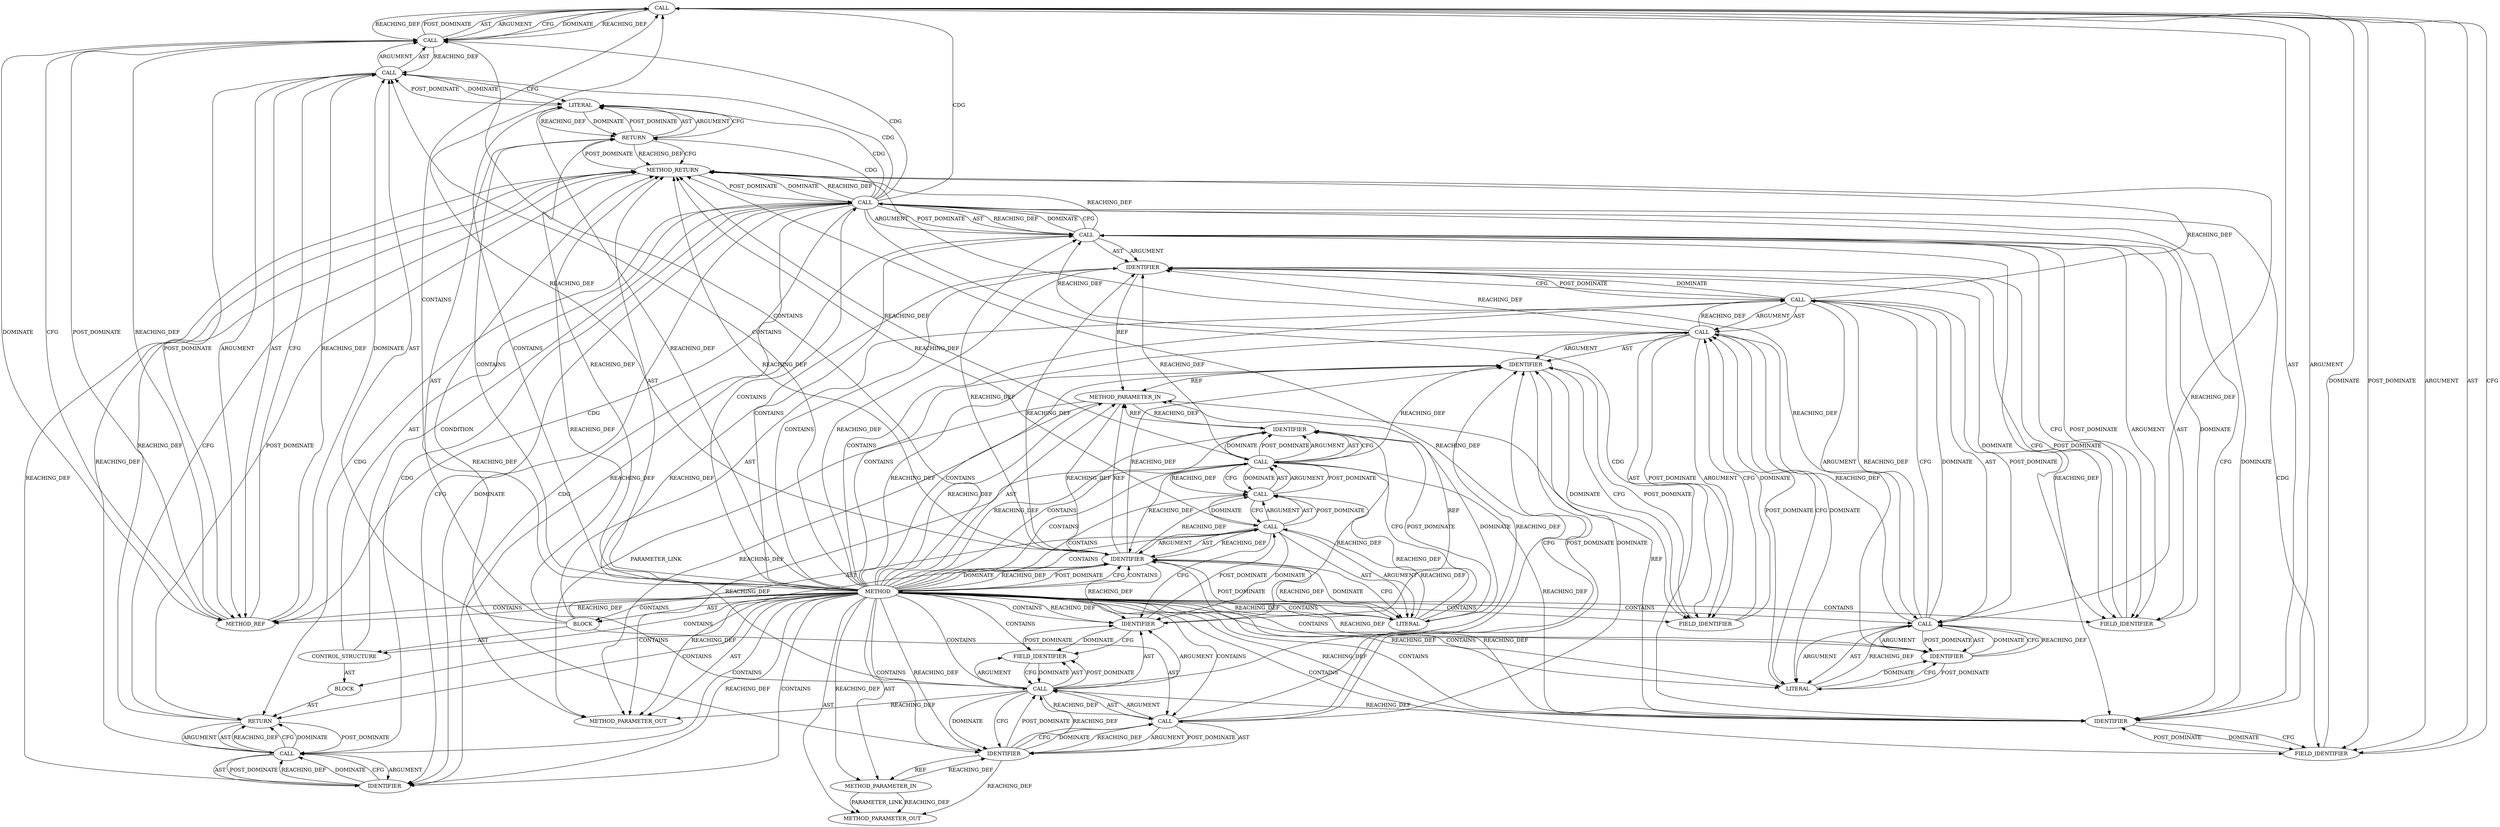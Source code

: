 digraph {
  10066 [label=CALL ORDER=1 ARGUMENT_INDEX=1 CODE="strp->work" COLUMN_NUMBER=13 METHOD_FULL_NAME="<operator>.indirectFieldAccess" LINE_NUMBER=604 TYPE_FULL_NAME="<empty>" DISPATCH_TYPE="STATIC_DISPATCH" SIGNATURE="" NAME="<operator>.indirectFieldAccess"]
  10058 [label=IDENTIFIER ORDER=1 ARGUMENT_INDEX=1 CODE="strp" COLUMN_NUMBER=7 LINE_NUMBER=601 TYPE_FULL_NAME="tls_strparser*" NAME="strp"]
  10072 [label=METHOD_RETURN ORDER=4 CODE="RET" COLUMN_NUMBER=1 LINE_NUMBER=594 TYPE_FULL_NAME="int" EVALUATION_STRATEGY="BY_VALUE"]
  10052 [label=CALL ORDER=2 ARGUMENT_INDEX=2 CODE="alloc_skb(0, GFP_KERNEL)" COLUMN_NUMBER=17 METHOD_FULL_NAME="alloc_skb" LINE_NUMBER=600 TYPE_FULL_NAME="<empty>" DISPATCH_TYPE="STATIC_DISPATCH" SIGNATURE="" NAME="alloc_skb"]
  10063 [label=IDENTIFIER ORDER=1 ARGUMENT_INDEX=1 CODE="ENOMEM" COLUMN_NUMBER=11 LINE_NUMBER=602 TYPE_FULL_NAME="ANY" NAME="ENOMEM"]
  10048 [label=CALL ORDER=3 ARGUMENT_INDEX=-1 CODE="strp->anchor = alloc_skb(0, GFP_KERNEL)" COLUMN_NUMBER=2 METHOD_FULL_NAME="<operator>.assignment" LINE_NUMBER=600 TYPE_FULL_NAME="<empty>" DISPATCH_TYPE="STATIC_DISPATCH" SIGNATURE="" NAME="<operator>.assignment"]
  10065 [label=CALL ORDER=1 ARGUMENT_INDEX=1 CODE="&strp->work" COLUMN_NUMBER=12 METHOD_FULL_NAME="<operator>.addressOf" LINE_NUMBER=604 TYPE_FULL_NAME="<empty>" DISPATCH_TYPE="STATIC_DISPATCH" SIGNATURE="" NAME="<operator>.addressOf"]
  21544 [label=METHOD_PARAMETER_OUT ORDER=2 CODE="struct sock *sk" IS_VARIADIC=false COLUMN_NUMBER=47 LINE_NUMBER=594 TYPE_FULL_NAME="sock*" EVALUATION_STRATEGY="BY_VALUE" INDEX=2 NAME="sk"]
  10033 [label=METHOD COLUMN_NUMBER=1 LINE_NUMBER=594 COLUMN_NUMBER_END=1 IS_EXTERNAL=false SIGNATURE="int tls_strp_init (tls_strparser*,sock*)" NAME="tls_strp_init" AST_PARENT_TYPE="TYPE_DECL" AST_PARENT_FULL_NAME="tls_strp.c:<global>" ORDER=25 CODE="int tls_strp_init(struct tls_strparser *strp, struct sock *sk)
{
	memset(strp, 0, sizeof(*strp));

	strp->sk = sk;

	strp->anchor = alloc_skb(0, GFP_KERNEL);
	if (!strp->anchor)
		return -ENOMEM;

	INIT_WORK(&strp->work, tls_strp_work);

	return 0;
}" FULL_NAME="tls_strp_init" LINE_NUMBER_END=607 FILENAME="tls_strp.c"]
  10041 [label=CALL ORDER=1 ARGUMENT_INDEX=1 CODE="*strp" COLUMN_NUMBER=25 METHOD_FULL_NAME="<operator>.indirection" LINE_NUMBER=596 TYPE_FULL_NAME="<empty>" DISPATCH_TYPE="STATIC_DISPATCH" SIGNATURE="" NAME="<operator>.indirection"]
  10051 [label=FIELD_IDENTIFIER ORDER=2 ARGUMENT_INDEX=2 CODE="anchor" COLUMN_NUMBER=2 LINE_NUMBER=600 CANONICAL_NAME="anchor"]
  10042 [label=IDENTIFIER ORDER=1 ARGUMENT_INDEX=1 CODE="strp" COLUMN_NUMBER=26 LINE_NUMBER=596 TYPE_FULL_NAME="tls_strparser*" NAME="strp"]
  10036 [label=BLOCK ORDER=3 ARGUMENT_INDEX=-1 CODE="{
	memset(strp, 0, sizeof(*strp));

	strp->sk = sk;

	strp->anchor = alloc_skb(0, GFP_KERNEL);
	if (!strp->anchor)
		return -ENOMEM;

	INIT_WORK(&strp->work, tls_strp_work);

	return 0;
}" COLUMN_NUMBER=1 LINE_NUMBER=595 TYPE_FULL_NAME="void"]
  10056 [label=CALL ORDER=1 ARGUMENT_INDEX=-1 CODE="!strp->anchor" COLUMN_NUMBER=6 METHOD_FULL_NAME="<operator>.logicalNot" LINE_NUMBER=601 TYPE_FULL_NAME="<empty>" DISPATCH_TYPE="STATIC_DISPATCH" SIGNATURE="" NAME="<operator>.logicalNot"]
  10071 [label=LITERAL ORDER=1 ARGUMENT_INDEX=-1 CODE="0" COLUMN_NUMBER=9 LINE_NUMBER=606 TYPE_FULL_NAME="int"]
  10070 [label=RETURN ORDER=6 ARGUMENT_INDEX=-1 CODE="return 0;" COLUMN_NUMBER=2 LINE_NUMBER=606]
  10067 [label=IDENTIFIER ORDER=1 ARGUMENT_INDEX=1 CODE="strp" COLUMN_NUMBER=13 LINE_NUMBER=604 TYPE_FULL_NAME="tls_strparser*" NAME="strp"]
  10049 [label=CALL ORDER=1 ARGUMENT_INDEX=1 CODE="strp->anchor" COLUMN_NUMBER=2 METHOD_FULL_NAME="<operator>.indirectFieldAccess" LINE_NUMBER=600 TYPE_FULL_NAME="<empty>" DISPATCH_TYPE="STATIC_DISPATCH" SIGNATURE="" NAME="<operator>.indirectFieldAccess"]
  10060 [label=BLOCK ORDER=2 ARGUMENT_INDEX=-1 CODE="<empty>" COLUMN_NUMBER=3 LINE_NUMBER=602 TYPE_FULL_NAME="void"]
  10068 [label=FIELD_IDENTIFIER ORDER=2 ARGUMENT_INDEX=2 CODE="work" COLUMN_NUMBER=13 LINE_NUMBER=604 CANONICAL_NAME="work"]
  10044 [label=CALL ORDER=1 ARGUMENT_INDEX=1 CODE="strp->sk" COLUMN_NUMBER=2 METHOD_FULL_NAME="<operator>.indirectFieldAccess" LINE_NUMBER=598 TYPE_FULL_NAME="<empty>" DISPATCH_TYPE="STATIC_DISPATCH" SIGNATURE="" NAME="<operator>.indirectFieldAccess"]
  10053 [label=LITERAL ORDER=1 ARGUMENT_INDEX=1 CODE="0" COLUMN_NUMBER=27 LINE_NUMBER=600 TYPE_FULL_NAME="int"]
  10062 [label=CALL ORDER=1 ARGUMENT_INDEX=-1 CODE="-ENOMEM" COLUMN_NUMBER=10 METHOD_FULL_NAME="<operator>.minus" LINE_NUMBER=602 TYPE_FULL_NAME="<empty>" DISPATCH_TYPE="STATIC_DISPATCH" SIGNATURE="" NAME="<operator>.minus"]
  10039 [label=LITERAL ORDER=2 ARGUMENT_INDEX=2 CODE="0" COLUMN_NUMBER=15 LINE_NUMBER=596 TYPE_FULL_NAME="int"]
  10050 [label=IDENTIFIER ORDER=1 ARGUMENT_INDEX=1 CODE="strp" COLUMN_NUMBER=2 LINE_NUMBER=600 TYPE_FULL_NAME="tls_strparser*" NAME="strp"]
  10045 [label=IDENTIFIER ORDER=1 ARGUMENT_INDEX=1 CODE="strp" COLUMN_NUMBER=2 LINE_NUMBER=598 TYPE_FULL_NAME="tls_strparser*" NAME="strp"]
  10038 [label=IDENTIFIER ORDER=1 ARGUMENT_INDEX=1 CODE="strp" COLUMN_NUMBER=9 LINE_NUMBER=596 TYPE_FULL_NAME="tls_strparser*" NAME="strp"]
  10047 [label=IDENTIFIER ORDER=2 ARGUMENT_INDEX=2 CODE="sk" COLUMN_NUMBER=13 LINE_NUMBER=598 TYPE_FULL_NAME="sock*" NAME="sk"]
  10054 [label=IDENTIFIER ORDER=2 ARGUMENT_INDEX=2 CODE="GFP_KERNEL" COLUMN_NUMBER=30 LINE_NUMBER=600 TYPE_FULL_NAME="ANY" NAME="GFP_KERNEL"]
  10059 [label=FIELD_IDENTIFIER ORDER=2 ARGUMENT_INDEX=2 CODE="anchor" COLUMN_NUMBER=7 LINE_NUMBER=601 CANONICAL_NAME="anchor"]
  10057 [label=CALL ORDER=1 ARGUMENT_INDEX=1 CODE="strp->anchor" COLUMN_NUMBER=7 METHOD_FULL_NAME="<operator>.indirectFieldAccess" LINE_NUMBER=601 TYPE_FULL_NAME="<empty>" DISPATCH_TYPE="STATIC_DISPATCH" SIGNATURE="" NAME="<operator>.indirectFieldAccess"]
  10035 [label=METHOD_PARAMETER_IN ORDER=2 CODE="struct sock *sk" IS_VARIADIC=false COLUMN_NUMBER=47 LINE_NUMBER=594 TYPE_FULL_NAME="sock*" EVALUATION_STRATEGY="BY_VALUE" INDEX=2 NAME="sk"]
  10034 [label=METHOD_PARAMETER_IN ORDER=1 CODE="struct tls_strparser *strp" IS_VARIADIC=false COLUMN_NUMBER=19 LINE_NUMBER=594 TYPE_FULL_NAME="tls_strparser*" EVALUATION_STRATEGY="BY_VALUE" INDEX=1 NAME="strp"]
  10046 [label=FIELD_IDENTIFIER ORDER=2 ARGUMENT_INDEX=2 CODE="sk" COLUMN_NUMBER=2 LINE_NUMBER=598 CANONICAL_NAME="sk"]
  10040 [label=CALL ORDER=3 ARGUMENT_INDEX=3 CODE="sizeof(*strp)" COLUMN_NUMBER=18 METHOD_FULL_NAME="<operator>.sizeOf" LINE_NUMBER=596 TYPE_FULL_NAME="<empty>" DISPATCH_TYPE="STATIC_DISPATCH" SIGNATURE="" NAME="<operator>.sizeOf"]
  10061 [label=RETURN ORDER=1 ARGUMENT_INDEX=1 CODE="return -ENOMEM;" COLUMN_NUMBER=3 LINE_NUMBER=602]
  10069 [label=METHOD_REF ORDER=2 ARGUMENT_INDEX=2 CODE="tls_strp_work" COLUMN_NUMBER=25 METHOD_FULL_NAME="tls_strp_work" LINE_NUMBER=604 TYPE_FULL_NAME="void"]
  10037 [label=CALL ORDER=1 ARGUMENT_INDEX=-1 CODE="memset(strp, 0, sizeof(*strp))" COLUMN_NUMBER=2 METHOD_FULL_NAME="memset" LINE_NUMBER=596 TYPE_FULL_NAME="<empty>" DISPATCH_TYPE="STATIC_DISPATCH" SIGNATURE="" NAME="memset"]
  21543 [label=METHOD_PARAMETER_OUT ORDER=1 CODE="struct tls_strparser *strp" IS_VARIADIC=false COLUMN_NUMBER=19 LINE_NUMBER=594 TYPE_FULL_NAME="tls_strparser*" EVALUATION_STRATEGY="BY_VALUE" INDEX=1 NAME="strp"]
  10055 [label=CONTROL_STRUCTURE CONTROL_STRUCTURE_TYPE="IF" ORDER=4 PARSER_TYPE_NAME="CASTIfStatement" ARGUMENT_INDEX=-1 CODE="if (!strp->anchor)" COLUMN_NUMBER=2 LINE_NUMBER=601]
  10064 [label=CALL ORDER=5 ARGUMENT_INDEX=-1 CODE="INIT_WORK(&strp->work, tls_strp_work)" COLUMN_NUMBER=2 METHOD_FULL_NAME="INIT_WORK" LINE_NUMBER=604 TYPE_FULL_NAME="<empty>" DISPATCH_TYPE="STATIC_DISPATCH" SIGNATURE="" NAME="INIT_WORK"]
  10043 [label=CALL ORDER=2 ARGUMENT_INDEX=-1 CODE="strp->sk = sk" COLUMN_NUMBER=2 METHOD_FULL_NAME="<operator>.assignment" LINE_NUMBER=598 TYPE_FULL_NAME="<empty>" DISPATCH_TYPE="STATIC_DISPATCH" SIGNATURE="" NAME="<operator>.assignment"]
  10033 -> 10067 [label=REACHING_DEF VARIABLE=""]
  10047 -> 10043 [label=CFG ]
  10035 -> 10047 [label=REACHING_DEF VARIABLE="sk"]
  10033 -> 10041 [label=CONTAINS ]
  10041 -> 10067 [label=REACHING_DEF VARIABLE="*strp"]
  10044 -> 10043 [label=REACHING_DEF VARIABLE="strp->sk"]
  10052 -> 10054 [label=ARGUMENT ]
  10035 -> 21544 [label=REACHING_DEF VARIABLE="sk"]
  10037 -> 10039 [label=ARGUMENT ]
  10033 -> 10037 [label=CONTAINS ]
  10061 -> 10072 [label=REACHING_DEF VARIABLE="<RET>"]
  10044 -> 10046 [label=AST ]
  10034 -> 10042 [label=REACHING_DEF VARIABLE="strp"]
  10048 -> 10049 [label=ARGUMENT ]
  10049 -> 10048 [label=REACHING_DEF VARIABLE="strp->anchor"]
  10033 -> 21543 [label=AST ]
  10065 -> 10064 [label=REACHING_DEF VARIABLE="&strp->work"]
  10064 -> 10069 [label=AST ]
  10064 -> 10065 [label=ARGUMENT ]
  10052 -> 10049 [label=REACHING_DEF VARIABLE="alloc_skb(0, GFP_KERNEL)"]
  10070 -> 10071 [label=POST_DOMINATE ]
  10041 -> 10045 [label=REACHING_DEF VARIABLE="*strp"]
  10066 -> 10067 [label=AST ]
  10036 -> 10043 [label=AST ]
  10054 -> 10072 [label=REACHING_DEF VARIABLE="GFP_KERNEL"]
  10041 -> 10042 [label=POST_DOMINATE ]
  10062 -> 10061 [label=REACHING_DEF VARIABLE="-ENOMEM"]
  10057 -> 10059 [label=POST_DOMINATE ]
  10033 -> 10051 [label=CONTAINS ]
  10056 -> 10067 [label=CFG ]
  10033 -> 10070 [label=CONTAINS ]
  10056 -> 10067 [label=DOMINATE ]
  10033 -> 10064 [label=CONTAINS ]
  10041 -> 10050 [label=REACHING_DEF VARIABLE="*strp"]
  10048 -> 10052 [label=AST ]
  10039 -> 10038 [label=POST_DOMINATE ]
  10047 -> 10043 [label=DOMINATE ]
  10033 -> 10039 [label=REACHING_DEF VARIABLE=""]
  10040 -> 10041 [label=AST ]
  10041 -> 10072 [label=REACHING_DEF VARIABLE="*strp"]
  10041 -> 10042 [label=ARGUMENT ]
  10051 -> 10049 [label=CFG ]
  10063 -> 10062 [label=REACHING_DEF VARIABLE="ENOMEM"]
  10070 -> 10071 [label=AST ]
  10056 -> 10069 [label=CDG ]
  10044 -> 10045 [label=AST ]
  10067 -> 10034 [label=REF ]
  10066 -> 10065 [label=CFG ]
  10044 -> 10050 [label=REACHING_DEF VARIABLE="strp->sk"]
  10056 -> 10063 [label=CFG ]
  10066 -> 10068 [label=POST_DOMINATE ]
  10043 -> 10050 [label=DOMINATE ]
  10054 -> 10052 [label=DOMINATE ]
  10052 -> 10048 [label=REACHING_DEF VARIABLE="alloc_skb(0, GFP_KERNEL)"]
  10033 -> 10071 [label=CONTAINS ]
  10057 -> 10072 [label=REACHING_DEF VARIABLE="strp->anchor"]
  10062 -> 10063 [label=POST_DOMINATE ]
  10056 -> 10066 [label=CDG ]
  10052 -> 10048 [label=CFG ]
  10059 -> 10057 [label=DOMINATE ]
  10057 -> 10058 [label=AST ]
  10042 -> 10039 [label=POST_DOMINATE ]
  10056 -> 10072 [label=DOMINATE ]
  10037 -> 10040 [label=ARGUMENT ]
  10041 -> 10058 [label=REACHING_DEF VARIABLE="*strp"]
  10033 -> 10055 [label=CONTAINS ]
  10043 -> 10047 [label=ARGUMENT ]
  10033 -> 10060 [label=CONTAINS ]
  10049 -> 10053 [label=CFG ]
  10038 -> 10072 [label=REACHING_DEF VARIABLE="strp"]
  10037 -> 10045 [label=CFG ]
  10056 -> 10072 [label=REACHING_DEF VARIABLE="!strp->anchor"]
  10033 -> 10063 [label=REACHING_DEF VARIABLE=""]
  10049 -> 10051 [label=AST ]
  10070 -> 10071 [label=ARGUMENT ]
  10048 -> 10052 [label=ARGUMENT ]
  10033 -> 10047 [label=CONTAINS ]
  10033 -> 10063 [label=CONTAINS ]
  10038 -> 10045 [label=REACHING_DEF VARIABLE="strp"]
  10066 -> 10067 [label=ARGUMENT ]
  10066 -> 10065 [label=DOMINATE ]
  10033 -> 10040 [label=CONTAINS ]
  10033 -> 10061 [label=CONTAINS ]
  10062 -> 10063 [label=ARGUMENT ]
  10033 -> 10038 [label=CFG ]
  10036 -> 10070 [label=AST ]
  10033 -> 10071 [label=REACHING_DEF VARIABLE=""]
  10067 -> 10068 [label=DOMINATE ]
  10044 -> 10045 [label=ARGUMENT ]
  10040 -> 10041 [label=ARGUMENT ]
  10057 -> 10059 [label=AST ]
  10033 -> 10046 [label=CONTAINS ]
  10043 -> 10047 [label=POST_DOMINATE ]
  10062 -> 10072 [label=REACHING_DEF VARIABLE="-ENOMEM"]
  10033 -> 10038 [label=CONTAINS ]
  10066 -> 10068 [label=ARGUMENT ]
  10038 -> 10033 [label=POST_DOMINATE ]
  10033 -> 10054 [label=CONTAINS ]
  10038 -> 10066 [label=REACHING_DEF VARIABLE="strp"]
  10069 -> 10065 [label=REACHING_DEF VARIABLE="tls_strp_work"]
  10033 -> 10050 [label=REACHING_DEF VARIABLE=""]
  10058 -> 10034 [label=REF ]
  10033 -> 10053 [label=CONTAINS ]
  10066 -> 10068 [label=AST ]
  10056 -> 10070 [label=CDG ]
  10069 -> 10064 [label=CFG ]
  10056 -> 10062 [label=CDG ]
  10044 -> 10046 [label=POST_DOMINATE ]
  10033 -> 10069 [label=REACHING_DEF VARIABLE=""]
  10051 -> 10050 [label=POST_DOMINATE ]
  10049 -> 10051 [label=POST_DOMINATE ]
  10061 -> 10062 [label=AST ]
  10034 -> 21543 [label=PARAMETER_LINK ]
  10035 -> 21544 [label=PARAMETER_LINK ]
  10033 -> 10045 [label=CONTAINS ]
  10036 -> 10037 [label=AST ]
  10053 -> 10054 [label=DOMINATE ]
  10033 -> 10056 [label=CONTAINS ]
  10033 -> 10035 [label=REACHING_DEF VARIABLE=""]
  10062 -> 10061 [label=CFG ]
  10063 -> 10062 [label=DOMINATE ]
  10033 -> 10042 [label=REACHING_DEF VARIABLE=""]
  10037 -> 10045 [label=DOMINATE ]
  10058 -> 10059 [label=DOMINATE ]
  10048 -> 10058 [label=DOMINATE ]
  10044 -> 10067 [label=REACHING_DEF VARIABLE="strp->sk"]
  10036 -> 10064 [label=AST ]
  10046 -> 10044 [label=DOMINATE ]
  10061 -> 10072 [label=CFG ]
  10050 -> 10034 [label=REF ]
  10045 -> 10034 [label=REF ]
  10052 -> 10053 [label=ARGUMENT ]
  10038 -> 10058 [label=REACHING_DEF VARIABLE="strp"]
  10053 -> 10054 [label=CFG ]
  10048 -> 10049 [label=AST ]
  10052 -> 10053 [label=AST ]
  10041 -> 10040 [label=REACHING_DEF VARIABLE="*strp"]
  10043 -> 10072 [label=REACHING_DEF VARIABLE="strp->sk = sk"]
  10041 -> 21543 [label=REACHING_DEF VARIABLE="*strp"]
  10042 -> 10041 [label=DOMINATE ]
  10038 -> 10040 [label=REACHING_DEF VARIABLE="strp"]
  10033 -> 10038 [label=DOMINATE ]
  10049 -> 10057 [label=REACHING_DEF VARIABLE="strp->anchor"]
  10056 -> 10057 [label=ARGUMENT ]
  10069 -> 10065 [label=POST_DOMINATE ]
  10033 -> 10047 [label=REACHING_DEF VARIABLE=""]
  10037 -> 10040 [label=AST ]
  10033 -> 10036 [label=AST ]
  10045 -> 10046 [label=DOMINATE ]
  10062 -> 10063 [label=AST ]
  10071 -> 10070 [label=CFG ]
  10055 -> 10056 [label=AST ]
  10049 -> 10051 [label=ARGUMENT ]
  10048 -> 10072 [label=REACHING_DEF VARIABLE="strp->anchor = alloc_skb(0, GFP_KERNEL)"]
  10033 -> 10039 [label=CONTAINS ]
  10054 -> 10053 [label=POST_DOMINATE ]
  10033 -> 10044 [label=CONTAINS ]
  10040 -> 10037 [label=DOMINATE ]
  10064 -> 10071 [label=CFG ]
  10052 -> 10072 [label=REACHING_DEF VARIABLE="alloc_skb(0, GFP_KERNEL)"]
  10057 -> 10056 [label=REACHING_DEF VARIABLE="strp->anchor"]
  10056 -> 10067 [label=CDG ]
  10033 -> 10052 [label=CONTAINS ]
  10033 -> 10068 [label=CONTAINS ]
  10044 -> 10047 [label=DOMINATE ]
  10044 -> 10046 [label=ARGUMENT ]
  10053 -> 10052 [label=REACHING_DEF VARIABLE="0"]
  10061 -> 10062 [label=POST_DOMINATE ]
  10033 -> 10066 [label=CONTAINS ]
  10033 -> 10072 [label=AST ]
  10070 -> 10072 [label=REACHING_DEF VARIABLE="<RET>"]
  10044 -> 10047 [label=CFG ]
  10065 -> 10066 [label=POST_DOMINATE ]
  10033 -> 10062 [label=CONTAINS ]
  10066 -> 10065 [label=REACHING_DEF VARIABLE="strp->work"]
  10066 -> 10065 [label=REACHING_DEF VARIABLE="strp->work"]
  10052 -> 10048 [label=DOMINATE ]
  10070 -> 10072 [label=CFG ]
  10055 -> 10060 [label=AST ]
  10033 -> 10054 [label=REACHING_DEF VARIABLE=""]
  10053 -> 10049 [label=POST_DOMINATE ]
  10063 -> 10072 [label=REACHING_DEF VARIABLE="ENOMEM"]
  10072 -> 10061 [label=POST_DOMINATE ]
  10039 -> 10038 [label=REACHING_DEF VARIABLE="0"]
  10033 -> 10050 [label=CONTAINS ]
  10048 -> 10052 [label=POST_DOMINATE ]
  10037 -> 10040 [label=POST_DOMINATE ]
  10033 -> 10057 [label=CONTAINS ]
  10064 -> 10065 [label=AST ]
  10072 -> 10056 [label=POST_DOMINATE ]
  10046 -> 10045 [label=POST_DOMINATE ]
  10056 -> 10057 [label=POST_DOMINATE ]
  10063 -> 10062 [label=CFG ]
  10039 -> 10042 [label=DOMINATE ]
  10033 -> 10059 [label=CONTAINS ]
  10034 -> 21543 [label=REACHING_DEF VARIABLE="strp"]
  10040 -> 10041 [label=POST_DOMINATE ]
  10072 -> 10070 [label=POST_DOMINATE ]
  10033 -> 10043 [label=CONTAINS ]
  10068 -> 10066 [label=CFG ]
  10033 -> 10048 [label=CONTAINS ]
  10033 -> 10070 [label=REACHING_DEF VARIABLE=""]
  10062 -> 10061 [label=DOMINATE ]
  10056 -> 10064 [label=CDG ]
  10043 -> 10050 [label=CFG ]
  10041 -> 10040 [label=CFG ]
  10037 -> 10039 [label=AST ]
  10036 -> 10055 [label=AST ]
  10048 -> 10058 [label=CFG ]
  10049 -> 10050 [label=ARGUMENT ]
  10047 -> 10044 [label=POST_DOMINATE ]
  10071 -> 10070 [label=REACHING_DEF VARIABLE="0"]
  10054 -> 10052 [label=CFG ]
  10045 -> 10037 [label=POST_DOMINATE ]
  10071 -> 10070 [label=DOMINATE ]
  10060 -> 10061 [label=AST ]
  10056 -> 10057 [label=AST ]
  10033 -> 10067 [label=CONTAINS ]
  10065 -> 10069 [label=CFG ]
  10041 -> 10042 [label=AST ]
  10033 -> 10038 [label=REACHING_DEF VARIABLE=""]
  10040 -> 10037 [label=CFG ]
  10044 -> 10058 [label=REACHING_DEF VARIABLE="strp->sk"]
  10055 -> 10056 [label=CONDITION ]
  10042 -> 10041 [label=CFG ]
  10051 -> 10049 [label=DOMINATE ]
  10068 -> 10066 [label=DOMINATE ]
  10056 -> 10063 [label=DOMINATE ]
  10065 -> 10069 [label=DOMINATE ]
  10050 -> 10043 [label=POST_DOMINATE ]
  10065 -> 10066 [label=AST ]
  10065 -> 10066 [label=ARGUMENT ]
  10039 -> 10040 [label=REACHING_DEF VARIABLE="0"]
  10057 -> 10058 [label=ARGUMENT ]
  10033 -> 10065 [label=CONTAINS ]
  10044 -> 10072 [label=REACHING_DEF VARIABLE="strp->sk"]
  10061 -> 10062 [label=ARGUMENT ]
  10056 -> 10068 [label=CDG ]
  10069 -> 10064 [label=REACHING_DEF VARIABLE="tls_strp_work"]
  10050 -> 10051 [label=CFG ]
  10038 -> 10039 [label=CFG ]
  10033 -> 10035 [label=AST ]
  10057 -> 10059 [label=ARGUMENT ]
  10033 -> 21544 [label=AST ]
  10064 -> 10069 [label=POST_DOMINATE ]
  10043 -> 10044 [label=AST ]
  10047 -> 10035 [label=REF ]
  10033 -> 10034 [label=REACHING_DEF VARIABLE=""]
  10033 -> 10042 [label=CONTAINS ]
  10059 -> 10058 [label=POST_DOMINATE ]
  10033 -> 10053 [label=REACHING_DEF VARIABLE=""]
  10057 -> 10067 [label=REACHING_DEF VARIABLE="strp->anchor"]
  10033 -> 10045 [label=REACHING_DEF VARIABLE=""]
  10033 -> 10058 [label=CONTAINS ]
  10071 -> 10064 [label=POST_DOMINATE ]
  10045 -> 10046 [label=CFG ]
  10056 -> 10063 [label=CDG ]
  10047 -> 21544 [label=REACHING_DEF VARIABLE="sk"]
  10037 -> 10038 [label=AST ]
  10069 -> 10064 [label=DOMINATE ]
  10049 -> 10053 [label=DOMINATE ]
  10057 -> 10056 [label=DOMINATE ]
  10043 -> 10044 [label=ARGUMENT ]
  10033 -> 10034 [label=AST ]
  10038 -> 10037 [label=REACHING_DEF VARIABLE="strp"]
  10058 -> 10048 [label=POST_DOMINATE ]
  10042 -> 10034 [label=REF ]
  10038 -> 10034 [label=REF ]
  10067 -> 10068 [label=CFG ]
  10064 -> 10071 [label=DOMINATE ]
  10034 -> 10038 [label=REACHING_DEF VARIABLE="strp"]
  10037 -> 10072 [label=REACHING_DEF VARIABLE="memset(strp, 0, sizeof(*strp))"]
  10036 -> 10048 [label=AST ]
  10038 -> 10050 [label=REACHING_DEF VARIABLE="strp"]
  10050 -> 10051 [label=DOMINATE ]
  10052 -> 10054 [label=POST_DOMINATE ]
  10033 -> 10036 [label=CONTAINS ]
  10038 -> 10039 [label=DOMINATE ]
  10033 -> 10049 [label=CONTAINS ]
  10056 -> 10061 [label=CDG ]
  10038 -> 21543 [label=REACHING_DEF VARIABLE="strp"]
  10052 -> 10054 [label=AST ]
  10054 -> 10052 [label=REACHING_DEF VARIABLE="GFP_KERNEL"]
  10047 -> 10044 [label=REACHING_DEF VARIABLE="sk"]
  10068 -> 10067 [label=POST_DOMINATE ]
  10043 -> 10047 [label=AST ]
  10064 -> 10069 [label=ARGUMENT ]
  10046 -> 10044 [label=CFG ]
  10057 -> 10056 [label=CFG ]
  10039 -> 10042 [label=CFG ]
  10037 -> 10038 [label=ARGUMENT ]
  10056 -> 10065 [label=CDG ]
  10059 -> 10057 [label=CFG ]
  10049 -> 10058 [label=REACHING_DEF VARIABLE="strp->anchor"]
  10047 -> 10072 [label=REACHING_DEF VARIABLE="sk"]
  10041 -> 10040 [label=DOMINATE ]
  10039 -> 10037 [label=REACHING_DEF VARIABLE="0"]
  10044 -> 21543 [label=REACHING_DEF VARIABLE="strp->sk"]
  10041 -> 10038 [label=REACHING_DEF VARIABLE="*strp"]
  10058 -> 10059 [label=CFG ]
  10033 -> 10069 [label=CONTAINS ]
  10047 -> 10043 [label=REACHING_DEF VARIABLE="sk"]
  10056 -> 10071 [label=CDG ]
  10033 -> 10058 [label=REACHING_DEF VARIABLE=""]
  10057 -> 21543 [label=REACHING_DEF VARIABLE="strp->anchor"]
  10049 -> 10050 [label=AST ]
  10038 -> 10067 [label=REACHING_DEF VARIABLE="strp"]
  10038 -> 10057 [label=REACHING_DEF VARIABLE="strp"]
}
